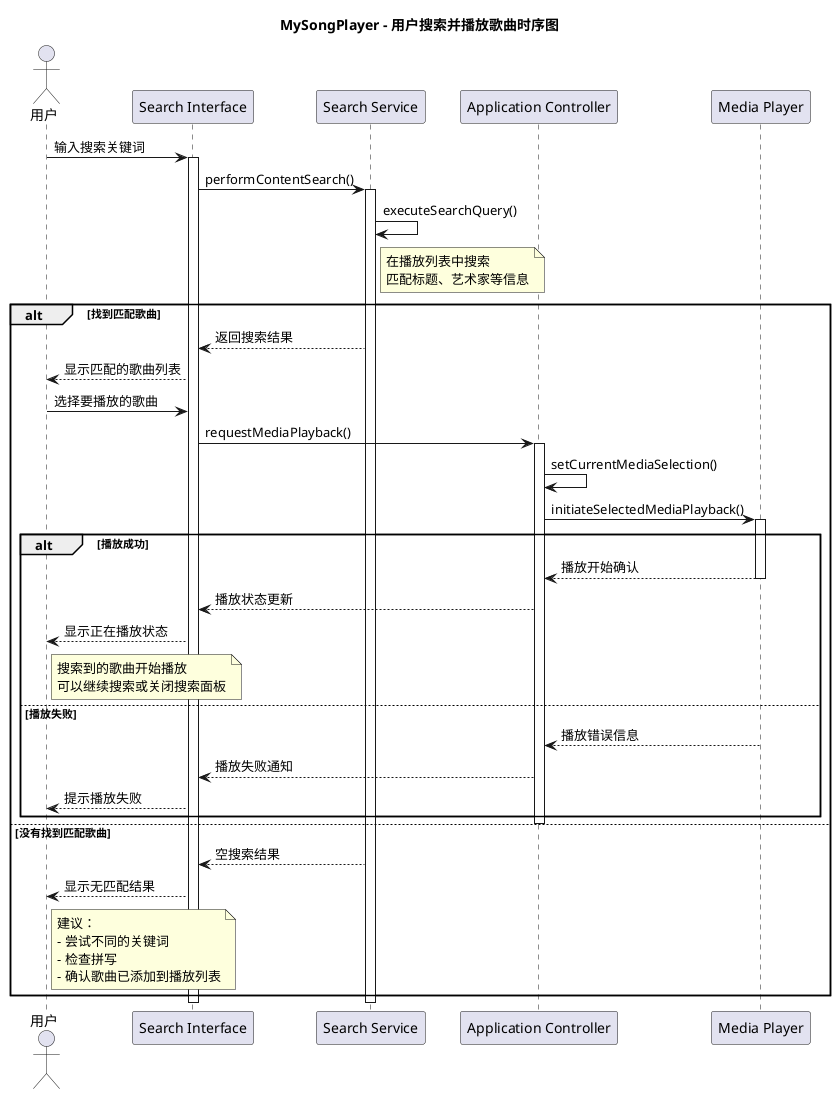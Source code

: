 @startuml
title MySongPlayer - 用户搜索并播放歌曲时序图 

actor User as "用户"
participant "Search Interface" as SearchPanel
participant "Search Service" as SearchModel
participant "Application Controller" as Controller
participant "Media Player" as Player

User -> SearchPanel: 输入搜索关键词
activate SearchPanel

SearchPanel -> SearchModel: performContentSearch()
activate SearchModel

SearchModel -> SearchModel: executeSearchQuery()
note right of SearchModel: 在播放列表中搜索\n匹配标题、艺术家等信息

alt 找到匹配歌曲
    SearchModel --> SearchPanel: 返回搜索结果
    SearchPanel --> User: 显示匹配的歌曲列表
    
    User -> SearchPanel: 选择要播放的歌曲
    SearchPanel -> Controller: requestMediaPlayback()
    activate Controller
    
    Controller -> Controller: setCurrentMediaSelection()
    
    Controller -> Player: initiateSelectedMediaPlayback()
    activate Player
    
    alt 播放成功
        Player --> Controller: 播放开始确认
        deactivate Player
        
        Controller --> SearchPanel: 播放状态更新
        SearchPanel --> User: 显示正在播放状态
        
        note right of User: 搜索到的歌曲开始播放\n可以继续搜索或关闭搜索面板
        
    else 播放失败
        Player --> Controller: 播放错误信息
        deactivate Player
        
        Controller --> SearchPanel: 播放失败通知
        SearchPanel --> User: 提示播放失败
    end
    
    deactivate Controller

else 没有找到匹配歌曲
    SearchModel --> SearchPanel: 空搜索结果
    SearchPanel --> User: 显示无匹配结果
    
    note right of User: 建议：\n- 尝试不同的关键词\n- 检查拼写\n- 确认歌曲已添加到播放列表
end

deactivate SearchModel
deactivate SearchPanel

@enduml 